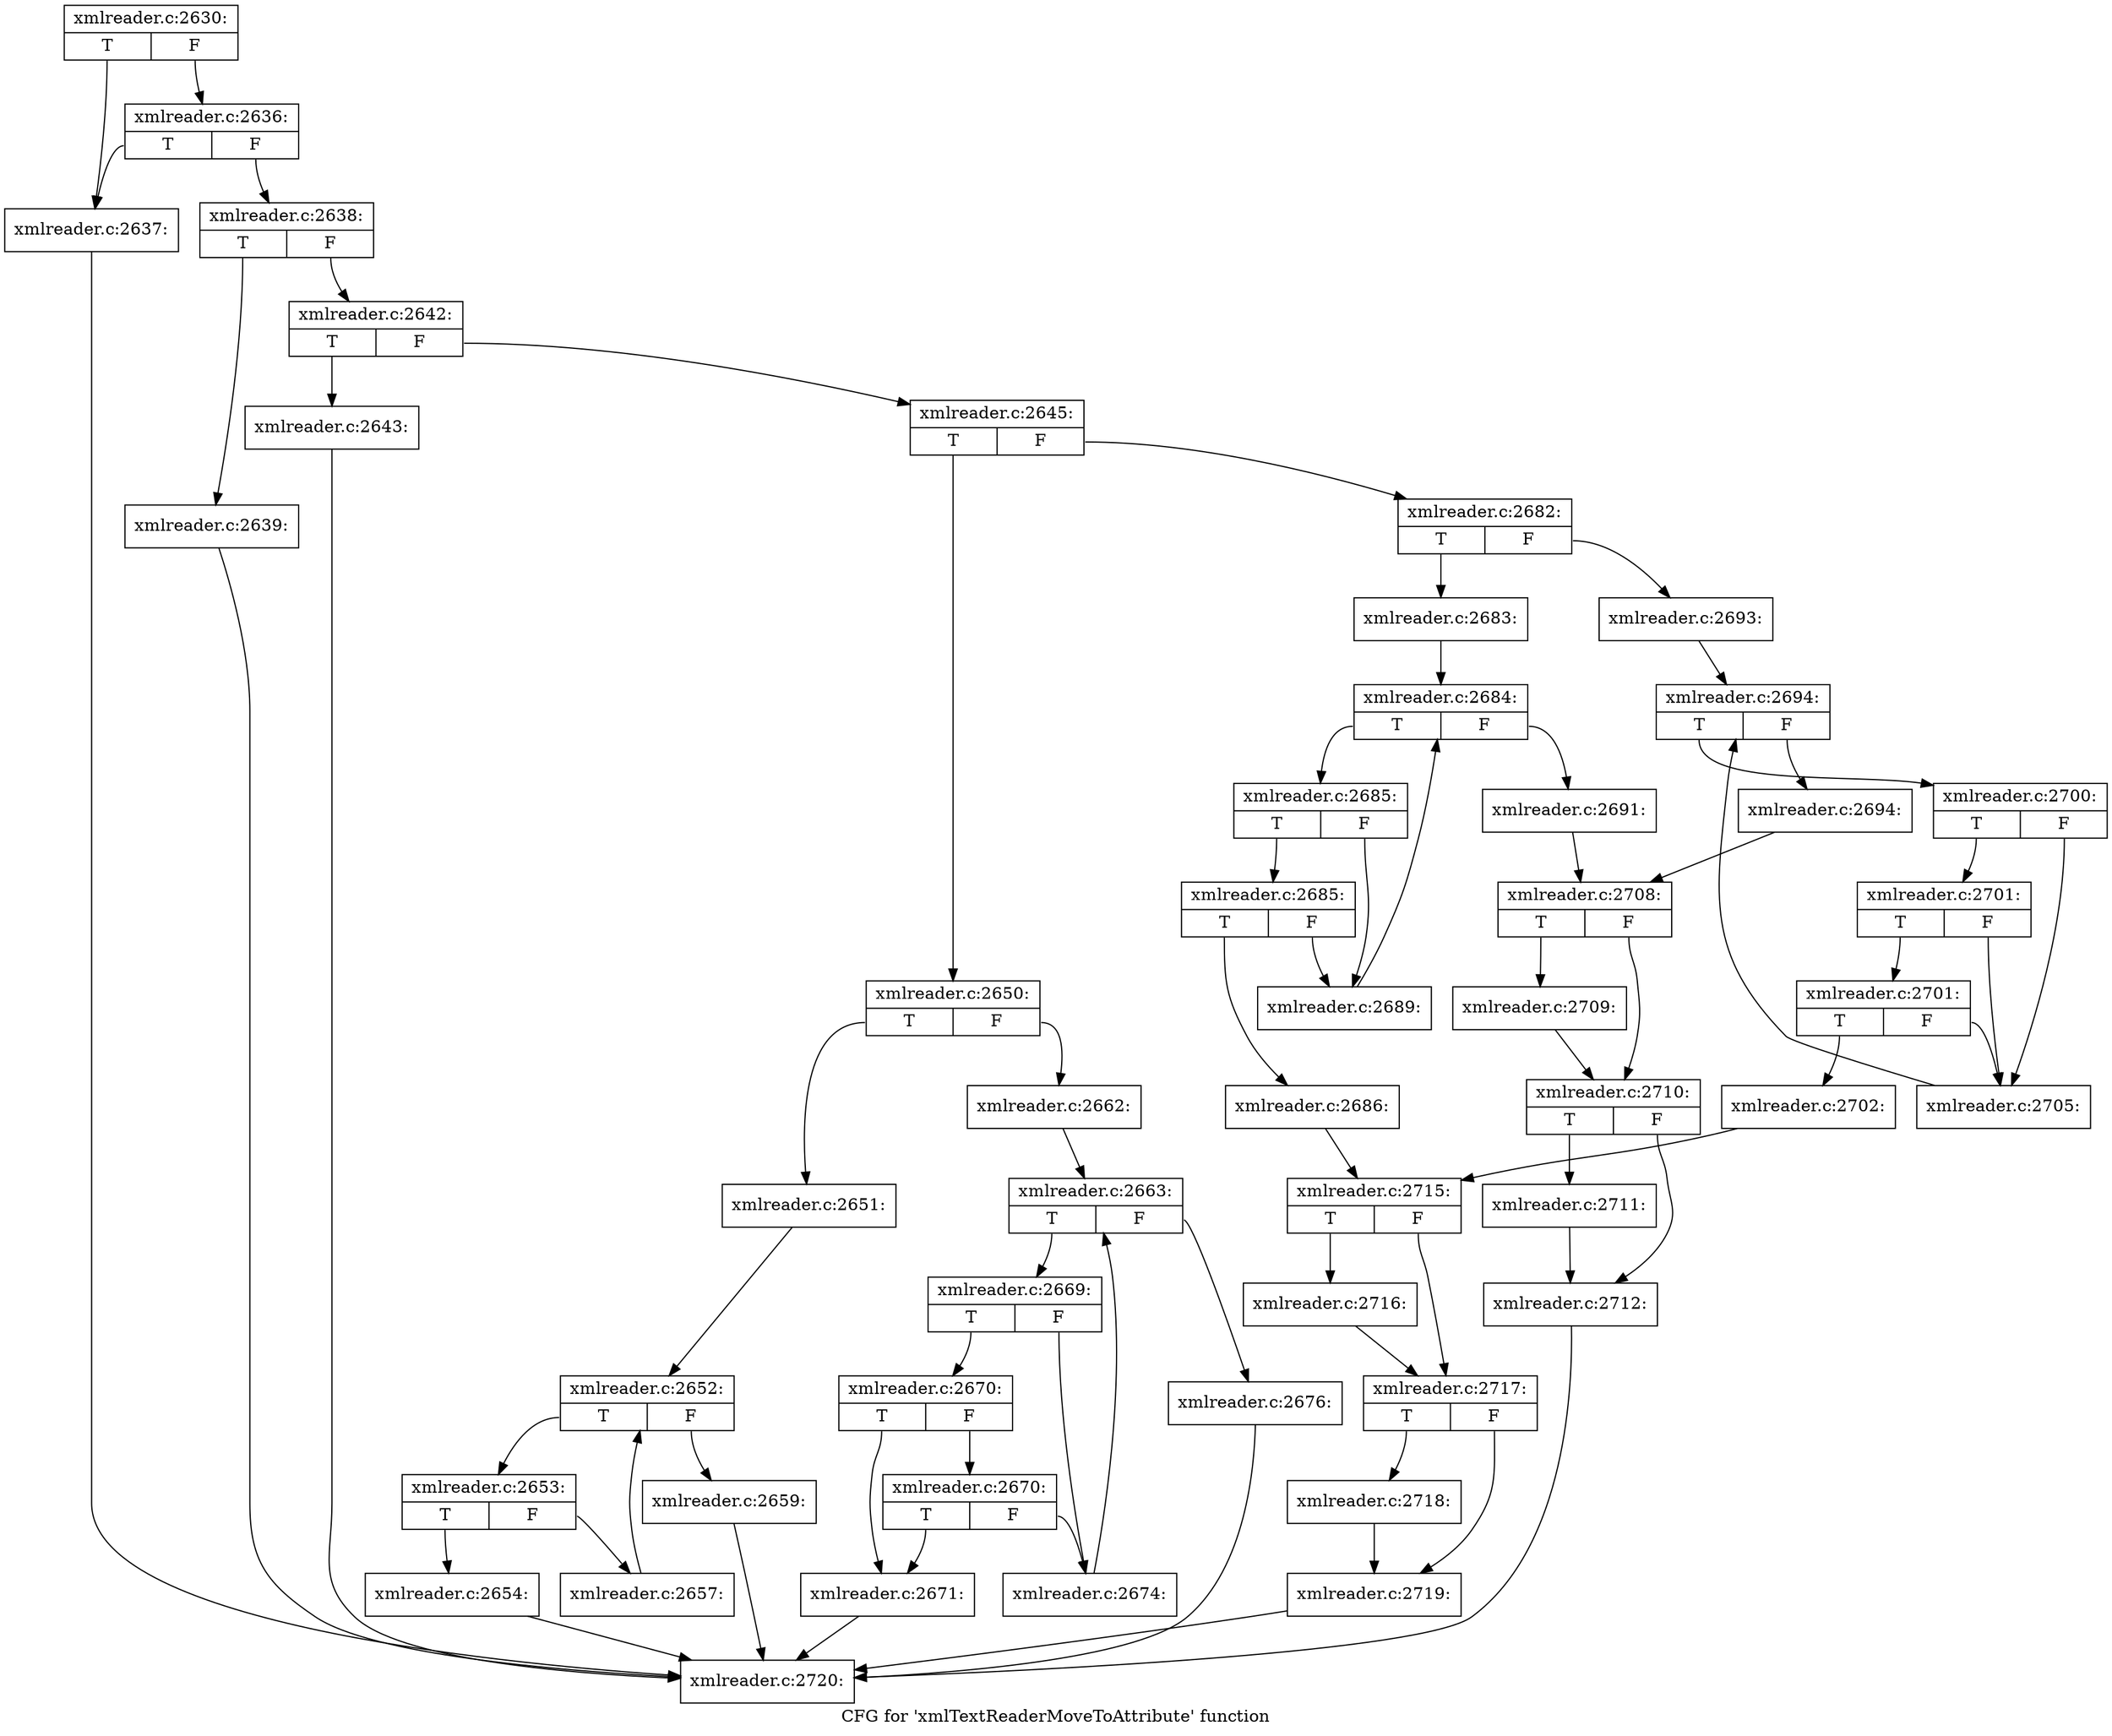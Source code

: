 digraph "CFG for 'xmlTextReaderMoveToAttribute' function" {
	label="CFG for 'xmlTextReaderMoveToAttribute' function";

	Node0x46ff330 [shape=record,label="{xmlreader.c:2630:|{<s0>T|<s1>F}}"];
	Node0x46ff330:s0 -> Node0x4777e10;
	Node0x46ff330:s1 -> Node0x4777eb0;
	Node0x4777eb0 [shape=record,label="{xmlreader.c:2636:|{<s0>T|<s1>F}}"];
	Node0x4777eb0:s0 -> Node0x4777e10;
	Node0x4777eb0:s1 -> Node0x4777e60;
	Node0x4777e10 [shape=record,label="{xmlreader.c:2637:}"];
	Node0x4777e10 -> Node0x46ff660;
	Node0x4777e60 [shape=record,label="{xmlreader.c:2638:|{<s0>T|<s1>F}}"];
	Node0x4777e60:s0 -> Node0x47785d0;
	Node0x4777e60:s1 -> Node0x4778620;
	Node0x47785d0 [shape=record,label="{xmlreader.c:2639:}"];
	Node0x47785d0 -> Node0x46ff660;
	Node0x4778620 [shape=record,label="{xmlreader.c:2642:|{<s0>T|<s1>F}}"];
	Node0x4778620:s0 -> Node0x4778c10;
	Node0x4778620:s1 -> Node0x4778c60;
	Node0x4778c10 [shape=record,label="{xmlreader.c:2643:}"];
	Node0x4778c10 -> Node0x46ff660;
	Node0x4778c60 [shape=record,label="{xmlreader.c:2645:|{<s0>T|<s1>F}}"];
	Node0x4778c60:s0 -> Node0x47795f0;
	Node0x4778c60:s1 -> Node0x4779640;
	Node0x47795f0 [shape=record,label="{xmlreader.c:2650:|{<s0>T|<s1>F}}"];
	Node0x47795f0:s0 -> Node0x4779a00;
	Node0x47795f0:s1 -> Node0x4779a50;
	Node0x4779a00 [shape=record,label="{xmlreader.c:2651:}"];
	Node0x4779a00 -> Node0x477a180;
	Node0x477a180 [shape=record,label="{xmlreader.c:2652:|{<s0>T|<s1>F}}"];
	Node0x477a180:s0 -> Node0x477a570;
	Node0x477a180:s1 -> Node0x477a3a0;
	Node0x477a570 [shape=record,label="{xmlreader.c:2653:|{<s0>T|<s1>F}}"];
	Node0x477a570:s0 -> Node0x477a730;
	Node0x477a570:s1 -> Node0x477a780;
	Node0x477a730 [shape=record,label="{xmlreader.c:2654:}"];
	Node0x477a730 -> Node0x46ff660;
	Node0x477a780 [shape=record,label="{xmlreader.c:2657:}"];
	Node0x477a780 -> Node0x477a180;
	Node0x477a3a0 [shape=record,label="{xmlreader.c:2659:}"];
	Node0x477a3a0 -> Node0x46ff660;
	Node0x4779a50 [shape=record,label="{xmlreader.c:2662:}"];
	Node0x4779a50 -> Node0x477b920;
	Node0x477b920 [shape=record,label="{xmlreader.c:2663:|{<s0>T|<s1>F}}"];
	Node0x477b920:s0 -> Node0x477bd10;
	Node0x477b920:s1 -> Node0x477bb40;
	Node0x477bd10 [shape=record,label="{xmlreader.c:2669:|{<s0>T|<s1>F}}"];
	Node0x477bd10:s0 -> Node0x477bf70;
	Node0x477bd10:s1 -> Node0x477bf20;
	Node0x477bf70 [shape=record,label="{xmlreader.c:2670:|{<s0>T|<s1>F}}"];
	Node0x477bf70:s0 -> Node0x477bed0;
	Node0x477bf70:s1 -> Node0x477c340;
	Node0x477c340 [shape=record,label="{xmlreader.c:2670:|{<s0>T|<s1>F}}"];
	Node0x477c340:s0 -> Node0x477bed0;
	Node0x477c340:s1 -> Node0x477bf20;
	Node0x477bed0 [shape=record,label="{xmlreader.c:2671:}"];
	Node0x477bed0 -> Node0x46ff660;
	Node0x477bf20 [shape=record,label="{xmlreader.c:2674:}"];
	Node0x477bf20 -> Node0x477b920;
	Node0x477bb40 [shape=record,label="{xmlreader.c:2676:}"];
	Node0x477bb40 -> Node0x46ff660;
	Node0x4779640 [shape=record,label="{xmlreader.c:2682:|{<s0>T|<s1>F}}"];
	Node0x4779640:s0 -> Node0x477d6f0;
	Node0x4779640:s1 -> Node0x477d740;
	Node0x477d6f0 [shape=record,label="{xmlreader.c:2683:}"];
	Node0x477d6f0 -> Node0x477ded0;
	Node0x477ded0 [shape=record,label="{xmlreader.c:2684:|{<s0>T|<s1>F}}"];
	Node0x477ded0:s0 -> Node0x477e2c0;
	Node0x477ded0:s1 -> Node0x477e0f0;
	Node0x477e2c0 [shape=record,label="{xmlreader.c:2685:|{<s0>T|<s1>F}}"];
	Node0x477e2c0:s0 -> Node0x477e520;
	Node0x477e2c0:s1 -> Node0x477e4d0;
	Node0x477e520 [shape=record,label="{xmlreader.c:2685:|{<s0>T|<s1>F}}"];
	Node0x477e520:s0 -> Node0x477e480;
	Node0x477e520:s1 -> Node0x477e4d0;
	Node0x477e480 [shape=record,label="{xmlreader.c:2686:}"];
	Node0x477e480 -> Node0x477f800;
	Node0x477e4d0 [shape=record,label="{xmlreader.c:2689:}"];
	Node0x477e4d0 -> Node0x477ded0;
	Node0x477e0f0 [shape=record,label="{xmlreader.c:2691:}"];
	Node0x477e0f0 -> Node0x477fcd0;
	Node0x477d740 [shape=record,label="{xmlreader.c:2693:}"];
	Node0x477d740 -> Node0x4780240;
	Node0x4780240 [shape=record,label="{xmlreader.c:2694:|{<s0>T|<s1>F}}"];
	Node0x4780240:s0 -> Node0x4780630;
	Node0x4780240:s1 -> Node0x4780460;
	Node0x4780630 [shape=record,label="{xmlreader.c:2700:|{<s0>T|<s1>F}}"];
	Node0x4780630:s0 -> Node0x4780910;
	Node0x4780630:s1 -> Node0x4780840;
	Node0x4780910 [shape=record,label="{xmlreader.c:2701:|{<s0>T|<s1>F}}"];
	Node0x4780910:s0 -> Node0x4780890;
	Node0x4780910:s1 -> Node0x4780840;
	Node0x4780890 [shape=record,label="{xmlreader.c:2701:|{<s0>T|<s1>F}}"];
	Node0x4780890:s0 -> Node0x47807f0;
	Node0x4780890:s1 -> Node0x4780840;
	Node0x47807f0 [shape=record,label="{xmlreader.c:2702:}"];
	Node0x47807f0 -> Node0x477f800;
	Node0x4780840 [shape=record,label="{xmlreader.c:2705:}"];
	Node0x4780840 -> Node0x4780240;
	Node0x4780460 [shape=record,label="{xmlreader.c:2694:}"];
	Node0x4780460 -> Node0x477fcd0;
	Node0x477fcd0 [shape=record,label="{xmlreader.c:2708:|{<s0>T|<s1>F}}"];
	Node0x477fcd0:s0 -> Node0x4781e90;
	Node0x477fcd0:s1 -> Node0x4781ee0;
	Node0x4781e90 [shape=record,label="{xmlreader.c:2709:}"];
	Node0x4781e90 -> Node0x4781ee0;
	Node0x4781ee0 [shape=record,label="{xmlreader.c:2710:|{<s0>T|<s1>F}}"];
	Node0x4781ee0:s0 -> Node0x4782410;
	Node0x4781ee0:s1 -> Node0x4782460;
	Node0x4782410 [shape=record,label="{xmlreader.c:2711:}"];
	Node0x4782410 -> Node0x4782460;
	Node0x4782460 [shape=record,label="{xmlreader.c:2712:}"];
	Node0x4782460 -> Node0x46ff660;
	Node0x477f800 [shape=record,label="{xmlreader.c:2715:|{<s0>T|<s1>F}}"];
	Node0x477f800:s0 -> Node0x4782b00;
	Node0x477f800:s1 -> Node0x4782b50;
	Node0x4782b00 [shape=record,label="{xmlreader.c:2716:}"];
	Node0x4782b00 -> Node0x4782b50;
	Node0x4782b50 [shape=record,label="{xmlreader.c:2717:|{<s0>T|<s1>F}}"];
	Node0x4782b50:s0 -> Node0x4783080;
	Node0x4782b50:s1 -> Node0x47830d0;
	Node0x4783080 [shape=record,label="{xmlreader.c:2718:}"];
	Node0x4783080 -> Node0x47830d0;
	Node0x47830d0 [shape=record,label="{xmlreader.c:2719:}"];
	Node0x47830d0 -> Node0x46ff660;
	Node0x46ff660 [shape=record,label="{xmlreader.c:2720:}"];
}

